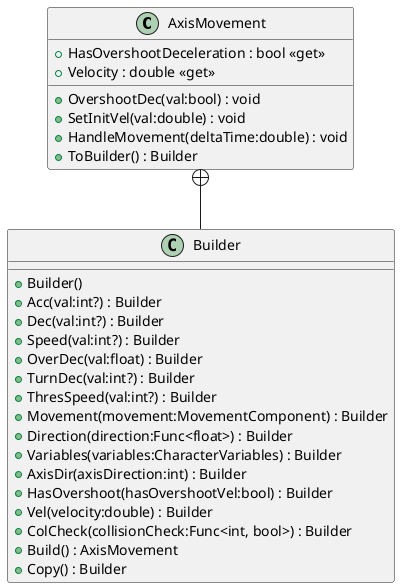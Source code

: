 @startuml
class AxisMovement {
    + HasOvershootDeceleration : bool <<get>>
    + Velocity : double <<get>>
    + OvershootDec(val:bool) : void
    + SetInitVel(val:double) : void
    + HandleMovement(deltaTime:double) : void
    + ToBuilder() : Builder
}
class Builder {
    + Builder()
    + Acc(val:int?) : Builder
    + Dec(val:int?) : Builder
    + Speed(val:int?) : Builder
    + OverDec(val:float) : Builder
    + TurnDec(val:int?) : Builder
    + ThresSpeed(val:int?) : Builder
    + Movement(movement:MovementComponent) : Builder
    + Direction(direction:Func<float>) : Builder
    + Variables(variables:CharacterVariables) : Builder
    + AxisDir(axisDirection:int) : Builder
    + HasOvershoot(hasOvershootVel:bool) : Builder
    + Vel(velocity:double) : Builder
    + ColCheck(collisionCheck:Func<int, bool>) : Builder
    + Build() : AxisMovement
    + Copy() : Builder
}
AxisMovement +-- Builder
@enduml
